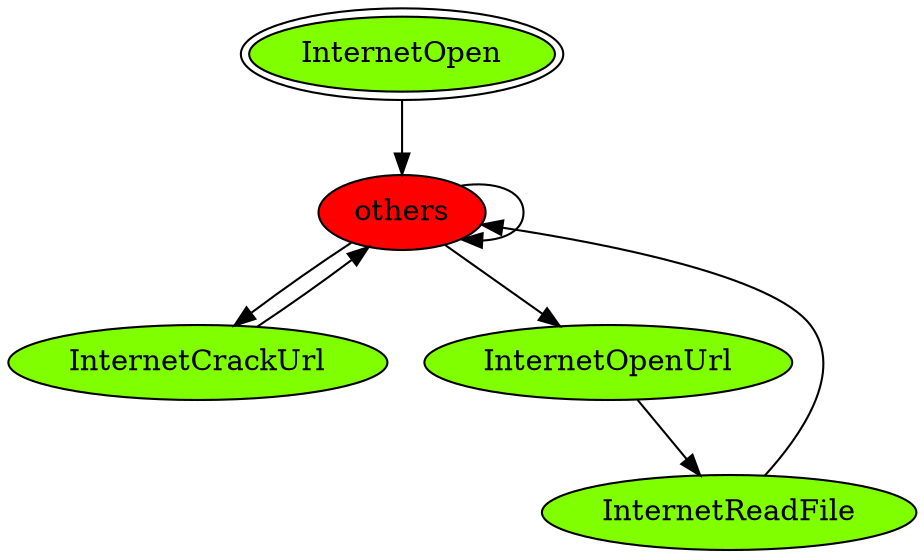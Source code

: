 digraph "./REPORTS/6033/API_PER_CATEGORY/InternetOpenUrl.exe_4748_Windows Internet (WinINet)_API_per_Category_Transition_Matrix" {
	InternetOpen [label=InternetOpen fillcolor=chartreuse peripheries=2 style=filled]
	others [label=others fillcolor=red style=filled]
	InternetOpen -> others [label=""]
	others -> others [label=""]
	InternetCrackUrl [label=InternetCrackUrl fillcolor=chartreuse style=filled]
	others -> InternetCrackUrl [label=""]
	InternetOpenUrl [label=InternetOpenUrl fillcolor=chartreuse style=filled]
	others -> InternetOpenUrl [label=""]
	InternetCrackUrl -> others [label=""]
	InternetReadFile [label=InternetReadFile fillcolor=chartreuse style=filled]
	InternetOpenUrl -> InternetReadFile [label=""]
	InternetReadFile -> others [label=""]
}
